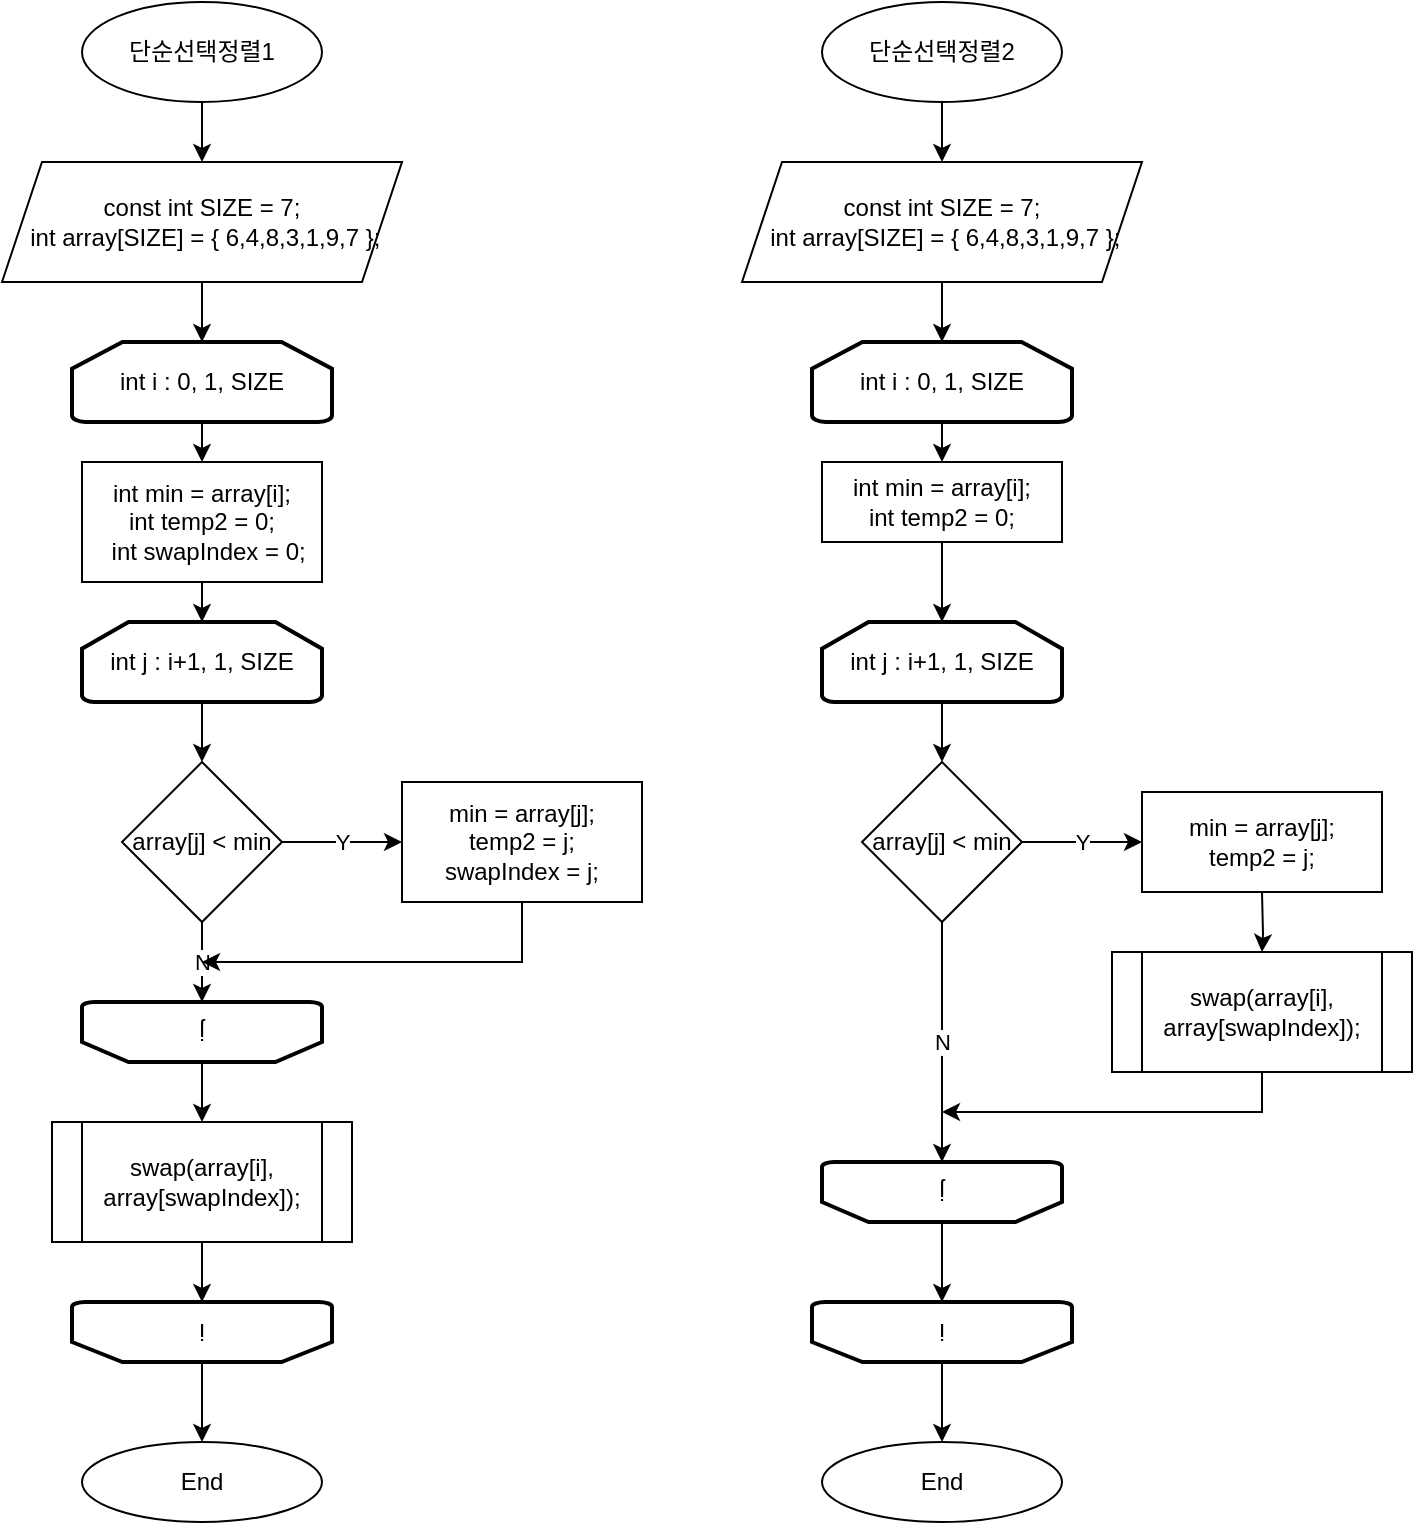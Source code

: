 <mxfile version="21.5.0" type="github">
  <diagram name="페이지-1" id="r57qnXl_mH6KYQS4XNUc">
    <mxGraphModel dx="1674" dy="884" grid="1" gridSize="10" guides="1" tooltips="1" connect="1" arrows="1" fold="1" page="1" pageScale="1" pageWidth="827" pageHeight="1169" math="0" shadow="0">
      <root>
        <mxCell id="0" />
        <mxCell id="1" parent="0" />
        <mxCell id="NIBNxhgy9VEF4CMwRbe2-15" style="edgeStyle=orthogonalEdgeStyle;rounded=0;orthogonalLoop=1;jettySize=auto;html=1;exitX=0.5;exitY=1;exitDx=0;exitDy=0;entryX=0.5;entryY=0;entryDx=0;entryDy=0;" edge="1" parent="1" source="NIBNxhgy9VEF4CMwRbe2-2" target="NIBNxhgy9VEF4CMwRbe2-3">
          <mxGeometry relative="1" as="geometry" />
        </mxCell>
        <mxCell id="NIBNxhgy9VEF4CMwRbe2-2" value="단순선택정렬1" style="ellipse;whiteSpace=wrap;html=1;" vertex="1" parent="1">
          <mxGeometry x="320" y="70" width="120" height="50" as="geometry" />
        </mxCell>
        <mxCell id="NIBNxhgy9VEF4CMwRbe2-16" style="edgeStyle=orthogonalEdgeStyle;rounded=0;orthogonalLoop=1;jettySize=auto;html=1;exitX=0.5;exitY=1;exitDx=0;exitDy=0;entryX=0.5;entryY=0;entryDx=0;entryDy=0;entryPerimeter=0;" edge="1" parent="1" source="NIBNxhgy9VEF4CMwRbe2-3" target="NIBNxhgy9VEF4CMwRbe2-4">
          <mxGeometry relative="1" as="geometry" />
        </mxCell>
        <mxCell id="NIBNxhgy9VEF4CMwRbe2-3" value="&lt;div&gt;const int SIZE = 7;&lt;/div&gt;&amp;nbsp;int array[SIZE] = { 6,4,8,3,1,9,7 };" style="shape=parallelogram;perimeter=parallelogramPerimeter;whiteSpace=wrap;html=1;fixedSize=1;" vertex="1" parent="1">
          <mxGeometry x="280" y="150" width="200" height="60" as="geometry" />
        </mxCell>
        <mxCell id="NIBNxhgy9VEF4CMwRbe2-17" style="edgeStyle=orthogonalEdgeStyle;rounded=0;orthogonalLoop=1;jettySize=auto;html=1;exitX=0.5;exitY=1;exitDx=0;exitDy=0;exitPerimeter=0;entryX=0.5;entryY=0;entryDx=0;entryDy=0;" edge="1" parent="1" source="NIBNxhgy9VEF4CMwRbe2-4" target="NIBNxhgy9VEF4CMwRbe2-6">
          <mxGeometry relative="1" as="geometry" />
        </mxCell>
        <mxCell id="NIBNxhgy9VEF4CMwRbe2-4" value="int i : 0, 1, SIZE" style="strokeWidth=2;html=1;shape=mxgraph.flowchart.loop_limit;whiteSpace=wrap;" vertex="1" parent="1">
          <mxGeometry x="315" y="240" width="130" height="40" as="geometry" />
        </mxCell>
        <mxCell id="NIBNxhgy9VEF4CMwRbe2-22" style="edgeStyle=orthogonalEdgeStyle;rounded=0;orthogonalLoop=1;jettySize=auto;html=1;exitX=0.5;exitY=0;exitDx=0;exitDy=0;exitPerimeter=0;entryX=0.5;entryY=0;entryDx=0;entryDy=0;" edge="1" parent="1" source="NIBNxhgy9VEF4CMwRbe2-5" target="NIBNxhgy9VEF4CMwRbe2-21">
          <mxGeometry relative="1" as="geometry" />
        </mxCell>
        <mxCell id="NIBNxhgy9VEF4CMwRbe2-5" value="i" style="strokeWidth=2;html=1;shape=mxgraph.flowchart.loop_limit;whiteSpace=wrap;rotation=-180;" vertex="1" parent="1">
          <mxGeometry x="315" y="720" width="130" height="30" as="geometry" />
        </mxCell>
        <mxCell id="NIBNxhgy9VEF4CMwRbe2-18" style="edgeStyle=orthogonalEdgeStyle;rounded=0;orthogonalLoop=1;jettySize=auto;html=1;exitX=0.5;exitY=1;exitDx=0;exitDy=0;entryX=0.5;entryY=0;entryDx=0;entryDy=0;entryPerimeter=0;" edge="1" parent="1" source="NIBNxhgy9VEF4CMwRbe2-6" target="NIBNxhgy9VEF4CMwRbe2-7">
          <mxGeometry relative="1" as="geometry" />
        </mxCell>
        <mxCell id="NIBNxhgy9VEF4CMwRbe2-6" value="int min = array[i];&lt;br&gt;int temp2 = 0;&lt;br&gt;&amp;nbsp; int swapIndex = 0;" style="rounded=0;whiteSpace=wrap;html=1;" vertex="1" parent="1">
          <mxGeometry x="320" y="300" width="120" height="60" as="geometry" />
        </mxCell>
        <mxCell id="NIBNxhgy9VEF4CMwRbe2-13" style="edgeStyle=orthogonalEdgeStyle;rounded=0;orthogonalLoop=1;jettySize=auto;html=1;exitX=0.5;exitY=1;exitDx=0;exitDy=0;exitPerimeter=0;entryX=0.5;entryY=0;entryDx=0;entryDy=0;" edge="1" parent="1" source="NIBNxhgy9VEF4CMwRbe2-7" target="NIBNxhgy9VEF4CMwRbe2-9">
          <mxGeometry relative="1" as="geometry" />
        </mxCell>
        <mxCell id="NIBNxhgy9VEF4CMwRbe2-7" value="int j : i+1, 1, SIZE" style="strokeWidth=2;html=1;shape=mxgraph.flowchart.loop_limit;whiteSpace=wrap;" vertex="1" parent="1">
          <mxGeometry x="320" y="380" width="120" height="40" as="geometry" />
        </mxCell>
        <mxCell id="NIBNxhgy9VEF4CMwRbe2-19" style="edgeStyle=orthogonalEdgeStyle;rounded=0;orthogonalLoop=1;jettySize=auto;html=1;exitX=0.5;exitY=0;exitDx=0;exitDy=0;exitPerimeter=0;" edge="1" parent="1" source="NIBNxhgy9VEF4CMwRbe2-8" target="NIBNxhgy9VEF4CMwRbe2-14">
          <mxGeometry relative="1" as="geometry" />
        </mxCell>
        <mxCell id="NIBNxhgy9VEF4CMwRbe2-8" value="j" style="strokeWidth=2;html=1;shape=mxgraph.flowchart.loop_limit;whiteSpace=wrap;rotation=-180;" vertex="1" parent="1">
          <mxGeometry x="320" y="570" width="120" height="30" as="geometry" />
        </mxCell>
        <mxCell id="NIBNxhgy9VEF4CMwRbe2-11" value="Y" style="edgeStyle=orthogonalEdgeStyle;rounded=0;orthogonalLoop=1;jettySize=auto;html=1;exitX=1;exitY=0.5;exitDx=0;exitDy=0;entryX=0;entryY=0.5;entryDx=0;entryDy=0;" edge="1" parent="1" source="NIBNxhgy9VEF4CMwRbe2-9" target="NIBNxhgy9VEF4CMwRbe2-10">
          <mxGeometry relative="1" as="geometry" />
        </mxCell>
        <mxCell id="NIBNxhgy9VEF4CMwRbe2-12" value="N" style="edgeStyle=orthogonalEdgeStyle;rounded=0;orthogonalLoop=1;jettySize=auto;html=1;exitX=0.5;exitY=1;exitDx=0;exitDy=0;entryX=0.5;entryY=1;entryDx=0;entryDy=0;entryPerimeter=0;" edge="1" parent="1" source="NIBNxhgy9VEF4CMwRbe2-9" target="NIBNxhgy9VEF4CMwRbe2-8">
          <mxGeometry relative="1" as="geometry" />
        </mxCell>
        <mxCell id="NIBNxhgy9VEF4CMwRbe2-9" value="array[j] &lt; min" style="rhombus;whiteSpace=wrap;html=1;" vertex="1" parent="1">
          <mxGeometry x="340" y="450" width="80" height="80" as="geometry" />
        </mxCell>
        <mxCell id="NIBNxhgy9VEF4CMwRbe2-46" style="edgeStyle=orthogonalEdgeStyle;rounded=0;orthogonalLoop=1;jettySize=auto;html=1;exitX=0.5;exitY=1;exitDx=0;exitDy=0;" edge="1" parent="1" source="NIBNxhgy9VEF4CMwRbe2-10">
          <mxGeometry relative="1" as="geometry">
            <mxPoint x="380" y="550" as="targetPoint" />
            <Array as="points">
              <mxPoint x="540" y="550" />
            </Array>
          </mxGeometry>
        </mxCell>
        <mxCell id="NIBNxhgy9VEF4CMwRbe2-10" value="min = array[j];&lt;br&gt;temp2 = j;&lt;br&gt;swapIndex = j;" style="rounded=0;whiteSpace=wrap;html=1;" vertex="1" parent="1">
          <mxGeometry x="480" y="460" width="120" height="60" as="geometry" />
        </mxCell>
        <mxCell id="NIBNxhgy9VEF4CMwRbe2-20" style="edgeStyle=orthogonalEdgeStyle;rounded=0;orthogonalLoop=1;jettySize=auto;html=1;exitX=0.5;exitY=1;exitDx=0;exitDy=0;entryX=0.5;entryY=1;entryDx=0;entryDy=0;entryPerimeter=0;" edge="1" parent="1" source="NIBNxhgy9VEF4CMwRbe2-14" target="NIBNxhgy9VEF4CMwRbe2-5">
          <mxGeometry relative="1" as="geometry" />
        </mxCell>
        <mxCell id="NIBNxhgy9VEF4CMwRbe2-14" value="swap(array[i], array[swapIndex]);" style="shape=process;whiteSpace=wrap;html=1;backgroundOutline=1;" vertex="1" parent="1">
          <mxGeometry x="305" y="630" width="150" height="60" as="geometry" />
        </mxCell>
        <mxCell id="NIBNxhgy9VEF4CMwRbe2-21" value="End" style="ellipse;whiteSpace=wrap;html=1;" vertex="1" parent="1">
          <mxGeometry x="320" y="790" width="120" height="40" as="geometry" />
        </mxCell>
        <mxCell id="NIBNxhgy9VEF4CMwRbe2-23" style="edgeStyle=orthogonalEdgeStyle;rounded=0;orthogonalLoop=1;jettySize=auto;html=1;exitX=0.5;exitY=1;exitDx=0;exitDy=0;entryX=0.5;entryY=0;entryDx=0;entryDy=0;" edge="1" parent="1" source="NIBNxhgy9VEF4CMwRbe2-24" target="NIBNxhgy9VEF4CMwRbe2-26">
          <mxGeometry relative="1" as="geometry" />
        </mxCell>
        <mxCell id="NIBNxhgy9VEF4CMwRbe2-24" value="단순선택정렬2" style="ellipse;whiteSpace=wrap;html=1;" vertex="1" parent="1">
          <mxGeometry x="690" y="70" width="120" height="50" as="geometry" />
        </mxCell>
        <mxCell id="NIBNxhgy9VEF4CMwRbe2-25" style="edgeStyle=orthogonalEdgeStyle;rounded=0;orthogonalLoop=1;jettySize=auto;html=1;exitX=0.5;exitY=1;exitDx=0;exitDy=0;entryX=0.5;entryY=0;entryDx=0;entryDy=0;entryPerimeter=0;" edge="1" parent="1" source="NIBNxhgy9VEF4CMwRbe2-26" target="NIBNxhgy9VEF4CMwRbe2-28">
          <mxGeometry relative="1" as="geometry" />
        </mxCell>
        <mxCell id="NIBNxhgy9VEF4CMwRbe2-26" value="&lt;div&gt;const int SIZE = 7;&lt;/div&gt;&amp;nbsp;int array[SIZE] = { 6,4,8,3,1,9,7 };" style="shape=parallelogram;perimeter=parallelogramPerimeter;whiteSpace=wrap;html=1;fixedSize=1;" vertex="1" parent="1">
          <mxGeometry x="650" y="150" width="200" height="60" as="geometry" />
        </mxCell>
        <mxCell id="NIBNxhgy9VEF4CMwRbe2-27" style="edgeStyle=orthogonalEdgeStyle;rounded=0;orthogonalLoop=1;jettySize=auto;html=1;exitX=0.5;exitY=1;exitDx=0;exitDy=0;exitPerimeter=0;entryX=0.5;entryY=0;entryDx=0;entryDy=0;" edge="1" parent="1" source="NIBNxhgy9VEF4CMwRbe2-28" target="NIBNxhgy9VEF4CMwRbe2-32">
          <mxGeometry relative="1" as="geometry" />
        </mxCell>
        <mxCell id="NIBNxhgy9VEF4CMwRbe2-28" value="int i : 0, 1, SIZE" style="strokeWidth=2;html=1;shape=mxgraph.flowchart.loop_limit;whiteSpace=wrap;" vertex="1" parent="1">
          <mxGeometry x="685" y="240" width="130" height="40" as="geometry" />
        </mxCell>
        <mxCell id="NIBNxhgy9VEF4CMwRbe2-29" style="edgeStyle=orthogonalEdgeStyle;rounded=0;orthogonalLoop=1;jettySize=auto;html=1;exitX=0.5;exitY=0;exitDx=0;exitDy=0;exitPerimeter=0;entryX=0.5;entryY=0;entryDx=0;entryDy=0;" edge="1" parent="1" source="NIBNxhgy9VEF4CMwRbe2-30" target="NIBNxhgy9VEF4CMwRbe2-43">
          <mxGeometry relative="1" as="geometry" />
        </mxCell>
        <mxCell id="NIBNxhgy9VEF4CMwRbe2-30" value="i" style="strokeWidth=2;html=1;shape=mxgraph.flowchart.loop_limit;whiteSpace=wrap;rotation=-180;" vertex="1" parent="1">
          <mxGeometry x="685" y="720" width="130" height="30" as="geometry" />
        </mxCell>
        <mxCell id="NIBNxhgy9VEF4CMwRbe2-31" style="edgeStyle=orthogonalEdgeStyle;rounded=0;orthogonalLoop=1;jettySize=auto;html=1;exitX=0.5;exitY=1;exitDx=0;exitDy=0;entryX=0.5;entryY=0;entryDx=0;entryDy=0;entryPerimeter=0;" edge="1" parent="1" source="NIBNxhgy9VEF4CMwRbe2-32" target="NIBNxhgy9VEF4CMwRbe2-34">
          <mxGeometry relative="1" as="geometry" />
        </mxCell>
        <mxCell id="NIBNxhgy9VEF4CMwRbe2-32" value="int min = array[i];&lt;br&gt;int temp2 = 0;" style="rounded=0;whiteSpace=wrap;html=1;" vertex="1" parent="1">
          <mxGeometry x="690" y="300" width="120" height="40" as="geometry" />
        </mxCell>
        <mxCell id="NIBNxhgy9VEF4CMwRbe2-33" style="edgeStyle=orthogonalEdgeStyle;rounded=0;orthogonalLoop=1;jettySize=auto;html=1;exitX=0.5;exitY=1;exitDx=0;exitDy=0;exitPerimeter=0;entryX=0.5;entryY=0;entryDx=0;entryDy=0;" edge="1" parent="1" source="NIBNxhgy9VEF4CMwRbe2-34" target="NIBNxhgy9VEF4CMwRbe2-39">
          <mxGeometry relative="1" as="geometry" />
        </mxCell>
        <mxCell id="NIBNxhgy9VEF4CMwRbe2-34" value="int j : i+1, 1, SIZE" style="strokeWidth=2;html=1;shape=mxgraph.flowchart.loop_limit;whiteSpace=wrap;" vertex="1" parent="1">
          <mxGeometry x="690" y="380" width="120" height="40" as="geometry" />
        </mxCell>
        <mxCell id="NIBNxhgy9VEF4CMwRbe2-35" style="edgeStyle=orthogonalEdgeStyle;rounded=0;orthogonalLoop=1;jettySize=auto;html=1;exitX=0.5;exitY=0;exitDx=0;exitDy=0;exitPerimeter=0;" edge="1" parent="1" target="NIBNxhgy9VEF4CMwRbe2-42">
          <mxGeometry relative="1" as="geometry">
            <mxPoint x="910" y="515" as="sourcePoint" />
          </mxGeometry>
        </mxCell>
        <mxCell id="NIBNxhgy9VEF4CMwRbe2-36" value="j" style="strokeWidth=2;html=1;shape=mxgraph.flowchart.loop_limit;whiteSpace=wrap;rotation=-180;" vertex="1" parent="1">
          <mxGeometry x="690" y="650" width="120" height="30" as="geometry" />
        </mxCell>
        <mxCell id="NIBNxhgy9VEF4CMwRbe2-37" value="Y" style="edgeStyle=orthogonalEdgeStyle;rounded=0;orthogonalLoop=1;jettySize=auto;html=1;exitX=1;exitY=0.5;exitDx=0;exitDy=0;entryX=0;entryY=0.5;entryDx=0;entryDy=0;" edge="1" parent="1" source="NIBNxhgy9VEF4CMwRbe2-39" target="NIBNxhgy9VEF4CMwRbe2-40">
          <mxGeometry relative="1" as="geometry" />
        </mxCell>
        <mxCell id="NIBNxhgy9VEF4CMwRbe2-38" value="N" style="edgeStyle=orthogonalEdgeStyle;rounded=0;orthogonalLoop=1;jettySize=auto;html=1;exitX=0.5;exitY=1;exitDx=0;exitDy=0;entryX=0.5;entryY=1;entryDx=0;entryDy=0;entryPerimeter=0;" edge="1" parent="1" source="NIBNxhgy9VEF4CMwRbe2-39" target="NIBNxhgy9VEF4CMwRbe2-36">
          <mxGeometry relative="1" as="geometry" />
        </mxCell>
        <mxCell id="NIBNxhgy9VEF4CMwRbe2-39" value="array[j] &lt; min" style="rhombus;whiteSpace=wrap;html=1;" vertex="1" parent="1">
          <mxGeometry x="710" y="450" width="80" height="80" as="geometry" />
        </mxCell>
        <mxCell id="NIBNxhgy9VEF4CMwRbe2-40" value="min = array[j];&lt;br&gt;temp2 = j;" style="rounded=0;whiteSpace=wrap;html=1;" vertex="1" parent="1">
          <mxGeometry x="850" y="465" width="120" height="50" as="geometry" />
        </mxCell>
        <mxCell id="NIBNxhgy9VEF4CMwRbe2-41" style="edgeStyle=orthogonalEdgeStyle;rounded=0;orthogonalLoop=1;jettySize=auto;html=1;exitX=0.5;exitY=0;exitDx=0;exitDy=0;entryX=0.5;entryY=1;entryDx=0;entryDy=0;entryPerimeter=0;exitPerimeter=0;" edge="1" parent="1" source="NIBNxhgy9VEF4CMwRbe2-36" target="NIBNxhgy9VEF4CMwRbe2-30">
          <mxGeometry relative="1" as="geometry" />
        </mxCell>
        <mxCell id="NIBNxhgy9VEF4CMwRbe2-47" style="edgeStyle=orthogonalEdgeStyle;rounded=0;orthogonalLoop=1;jettySize=auto;html=1;exitX=0.5;exitY=1;exitDx=0;exitDy=0;" edge="1" parent="1" source="NIBNxhgy9VEF4CMwRbe2-42">
          <mxGeometry relative="1" as="geometry">
            <mxPoint x="750" y="625" as="targetPoint" />
            <Array as="points">
              <mxPoint x="910" y="625" />
              <mxPoint x="761" y="625" />
            </Array>
          </mxGeometry>
        </mxCell>
        <mxCell id="NIBNxhgy9VEF4CMwRbe2-42" value="swap(array[i], array[swapIndex]);" style="shape=process;whiteSpace=wrap;html=1;backgroundOutline=1;" vertex="1" parent="1">
          <mxGeometry x="835" y="545" width="150" height="60" as="geometry" />
        </mxCell>
        <mxCell id="NIBNxhgy9VEF4CMwRbe2-43" value="End" style="ellipse;whiteSpace=wrap;html=1;" vertex="1" parent="1">
          <mxGeometry x="690" y="790" width="120" height="40" as="geometry" />
        </mxCell>
      </root>
    </mxGraphModel>
  </diagram>
</mxfile>
